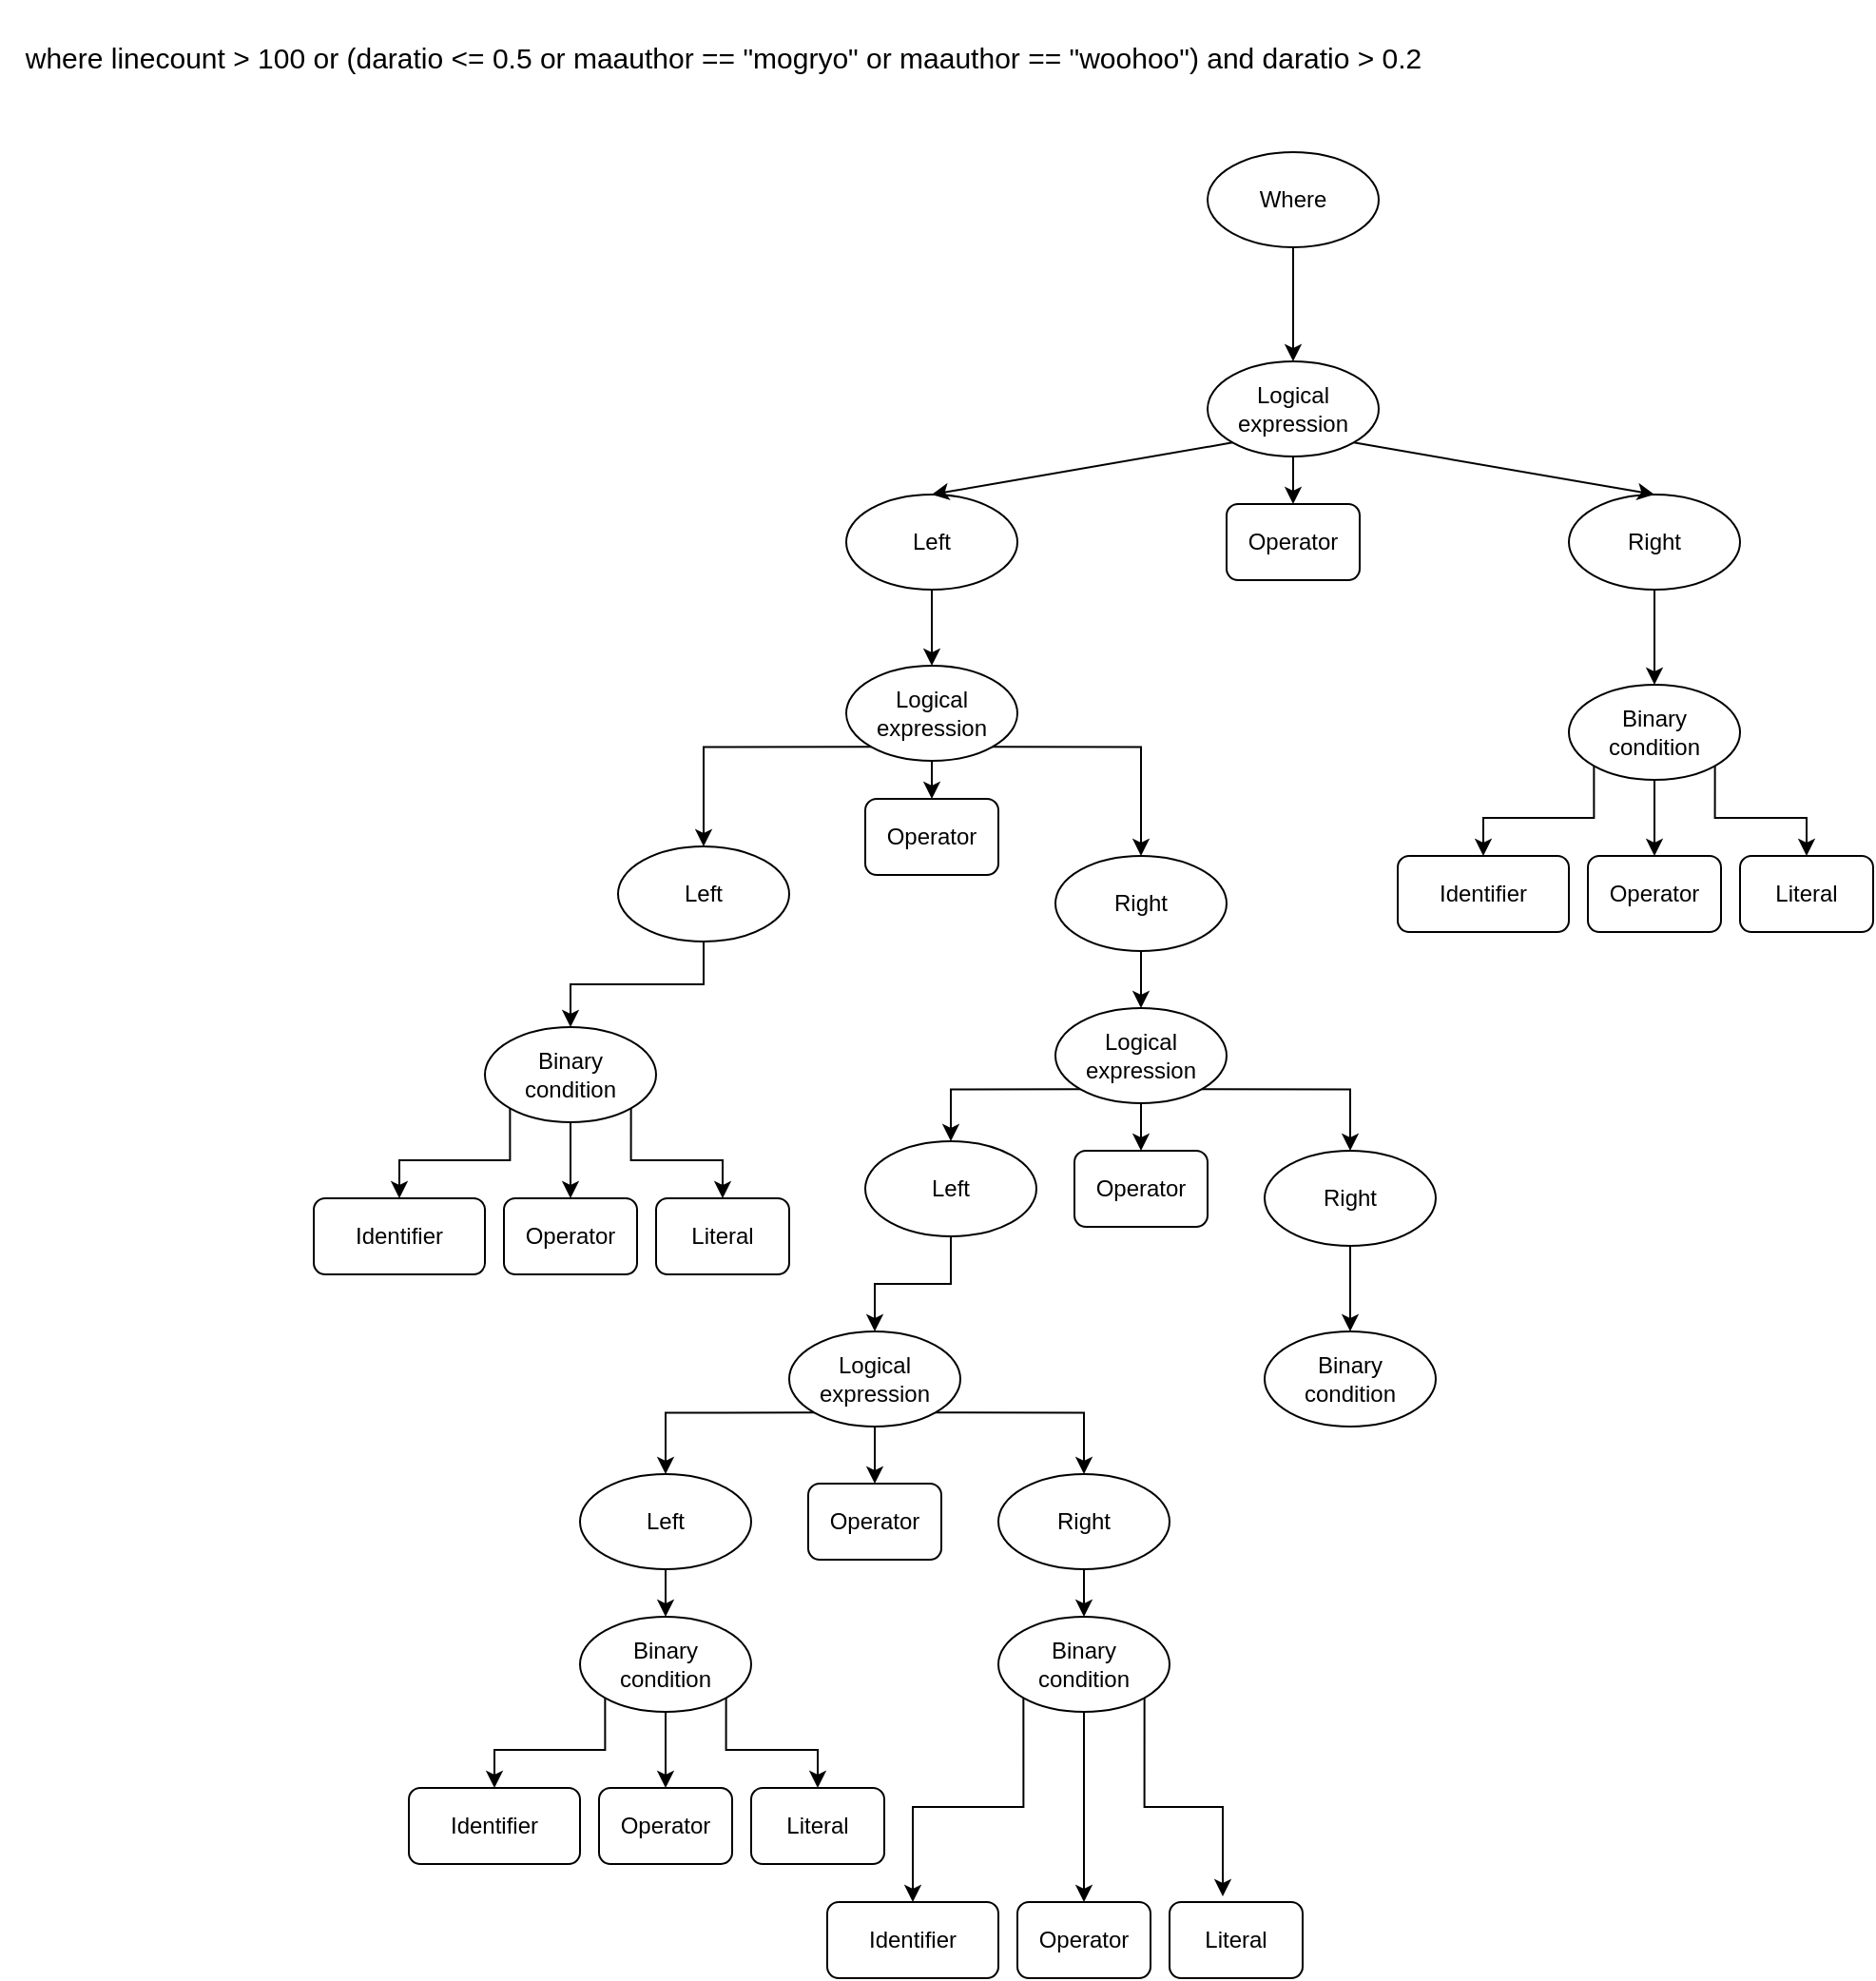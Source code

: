 <mxfile version="20.5.3" type="embed"><diagram id="5IHmI_3BpE9FOhScSwfx" name="Страница 1"><mxGraphModel dx="702" dy="589" grid="1" gridSize="10" guides="1" tooltips="1" connect="1" arrows="1" fold="1" page="1" pageScale="1" pageWidth="1169" pageHeight="1654" math="0" shadow="0"><root><mxCell id="0"/><mxCell id="1" parent="0"/><mxCell id="54" style="edgeStyle=orthogonalEdgeStyle;rounded=0;orthogonalLoop=1;jettySize=auto;html=1;exitX=0.5;exitY=1;exitDx=0;exitDy=0;" edge="1" parent="1" source="2" target="53"><mxGeometry relative="1" as="geometry"/></mxCell><mxCell id="2" value="Logical expression" style="ellipse;whiteSpace=wrap;html=1;" parent="1" vertex="1"><mxGeometry x="660" y="210" width="90" height="50" as="geometry"/></mxCell><mxCell id="3" value="Literal" style="rounded=1;whiteSpace=wrap;html=1;" parent="1" vertex="1"><mxGeometry x="940" y="470" width="70" height="40" as="geometry"/></mxCell><mxCell id="4" value="Operator" style="rounded=1;whiteSpace=wrap;html=1;" parent="1" vertex="1"><mxGeometry x="860" y="470" width="70" height="40" as="geometry"/></mxCell><mxCell id="5" value="Identifier" style="rounded=1;whiteSpace=wrap;html=1;" parent="1" vertex="1"><mxGeometry x="760" y="470" width="90" height="40" as="geometry"/></mxCell><mxCell id="22" value="Where" style="ellipse;whiteSpace=wrap;html=1;" parent="1" vertex="1"><mxGeometry x="660" y="100" width="90" height="50" as="geometry"/></mxCell><mxCell id="29" value="" style="endArrow=classic;html=1;exitX=0.5;exitY=1;exitDx=0;exitDy=0;entryX=0.5;entryY=0;entryDx=0;entryDy=0;" parent="1" source="22" target="2" edge="1"><mxGeometry width="50" height="50" relative="1" as="geometry"><mxPoint x="480" y="240" as="sourcePoint"/><mxPoint x="530" y="190" as="targetPoint"/></mxGeometry></mxCell><mxCell id="47" style="edgeStyle=orthogonalEdgeStyle;rounded=0;orthogonalLoop=1;jettySize=auto;html=1;exitX=0;exitY=1;exitDx=0;exitDy=0;entryX=0.5;entryY=0;entryDx=0;entryDy=0;" edge="1" parent="1" source="36" target="5"><mxGeometry relative="1" as="geometry"/></mxCell><mxCell id="48" style="edgeStyle=orthogonalEdgeStyle;rounded=0;orthogonalLoop=1;jettySize=auto;html=1;exitX=0.5;exitY=1;exitDx=0;exitDy=0;entryX=0.5;entryY=0;entryDx=0;entryDy=0;" edge="1" parent="1" source="36" target="4"><mxGeometry relative="1" as="geometry"/></mxCell><mxCell id="49" style="edgeStyle=orthogonalEdgeStyle;rounded=0;orthogonalLoop=1;jettySize=auto;html=1;exitX=1;exitY=1;exitDx=0;exitDy=0;entryX=0.5;entryY=0;entryDx=0;entryDy=0;" edge="1" parent="1" source="36" target="3"><mxGeometry relative="1" as="geometry"/></mxCell><mxCell id="36" value="Binary&lt;br&gt;condition" style="ellipse;whiteSpace=wrap;html=1;" vertex="1" parent="1"><mxGeometry x="850" y="380" width="90" height="50" as="geometry"/></mxCell><mxCell id="51" style="edgeStyle=orthogonalEdgeStyle;rounded=0;orthogonalLoop=1;jettySize=auto;html=1;exitX=0.5;exitY=1;exitDx=0;exitDy=0;entryX=0.5;entryY=0;entryDx=0;entryDy=0;" edge="1" parent="1" source="40" target="50"><mxGeometry relative="1" as="geometry"/></mxCell><mxCell id="40" value="Left" style="ellipse;whiteSpace=wrap;html=1;" vertex="1" parent="1"><mxGeometry x="470" y="280" width="90" height="50" as="geometry"/></mxCell><mxCell id="41" value="Right" style="ellipse;whiteSpace=wrap;html=1;" vertex="1" parent="1"><mxGeometry x="850" y="280" width="90" height="50" as="geometry"/></mxCell><mxCell id="42" value="" style="endArrow=classic;html=1;rounded=0;exitX=0;exitY=1;exitDx=0;exitDy=0;entryX=0.5;entryY=0;entryDx=0;entryDy=0;" edge="1" parent="1" source="2" target="40"><mxGeometry width="50" height="50" relative="1" as="geometry"><mxPoint x="570" y="310" as="sourcePoint"/><mxPoint x="620" y="260" as="targetPoint"/></mxGeometry></mxCell><mxCell id="43" value="" style="endArrow=classic;html=1;rounded=0;exitX=1;exitY=1;exitDx=0;exitDy=0;entryX=0.5;entryY=0;entryDx=0;entryDy=0;" edge="1" parent="1" source="2" target="41"><mxGeometry width="50" height="50" relative="1" as="geometry"><mxPoint x="683.18" y="262.678" as="sourcePoint"/><mxPoint x="635" y="330" as="targetPoint"/></mxGeometry></mxCell><mxCell id="44" value="" style="endArrow=classic;html=1;rounded=0;exitX=0.5;exitY=1;exitDx=0;exitDy=0;entryX=0.5;entryY=0;entryDx=0;entryDy=0;" edge="1" parent="1" source="41" target="36"><mxGeometry width="50" height="50" relative="1" as="geometry"><mxPoint x="740" y="420" as="sourcePoint"/><mxPoint x="790" y="370" as="targetPoint"/></mxGeometry></mxCell><mxCell id="57" style="edgeStyle=orthogonalEdgeStyle;rounded=0;orthogonalLoop=1;jettySize=auto;html=1;exitX=0;exitY=1;exitDx=0;exitDy=0;entryX=0.5;entryY=0;entryDx=0;entryDy=0;" edge="1" parent="1" source="50" target="55"><mxGeometry relative="1" as="geometry"/></mxCell><mxCell id="58" style="edgeStyle=orthogonalEdgeStyle;rounded=0;orthogonalLoop=1;jettySize=auto;html=1;exitX=1;exitY=1;exitDx=0;exitDy=0;entryX=0.5;entryY=0;entryDx=0;entryDy=0;" edge="1" parent="1" source="50" target="56"><mxGeometry relative="1" as="geometry"/></mxCell><mxCell id="60" style="edgeStyle=orthogonalEdgeStyle;rounded=0;orthogonalLoop=1;jettySize=auto;html=1;exitX=0.5;exitY=1;exitDx=0;exitDy=0;entryX=0.5;entryY=0;entryDx=0;entryDy=0;" edge="1" parent="1" source="50" target="59"><mxGeometry relative="1" as="geometry"/></mxCell><mxCell id="50" value="Logical expression" style="ellipse;whiteSpace=wrap;html=1;" vertex="1" parent="1"><mxGeometry x="470" y="370" width="90" height="50" as="geometry"/></mxCell><mxCell id="53" value="Operator" style="rounded=1;whiteSpace=wrap;html=1;" vertex="1" parent="1"><mxGeometry x="670" y="285" width="70" height="40" as="geometry"/></mxCell><mxCell id="75" style="edgeStyle=orthogonalEdgeStyle;rounded=0;orthogonalLoop=1;jettySize=auto;html=1;exitX=0.5;exitY=1;exitDx=0;exitDy=0;" edge="1" parent="1" source="55" target="64"><mxGeometry relative="1" as="geometry"/></mxCell><mxCell id="55" value="Left" style="ellipse;whiteSpace=wrap;html=1;" vertex="1" parent="1"><mxGeometry x="350" y="465" width="90" height="50" as="geometry"/></mxCell><mxCell id="70" style="edgeStyle=orthogonalEdgeStyle;rounded=0;orthogonalLoop=1;jettySize=auto;html=1;exitX=0.5;exitY=1;exitDx=0;exitDy=0;entryX=0.5;entryY=0;entryDx=0;entryDy=0;" edge="1" parent="1" source="56" target="69"><mxGeometry relative="1" as="geometry"/></mxCell><mxCell id="56" value="Right" style="ellipse;whiteSpace=wrap;html=1;" vertex="1" parent="1"><mxGeometry x="580" y="470" width="90" height="50" as="geometry"/></mxCell><mxCell id="59" value="Operator" style="rounded=1;whiteSpace=wrap;html=1;" vertex="1" parent="1"><mxGeometry x="480" y="440" width="70" height="40" as="geometry"/></mxCell><mxCell id="61" value="Literal" style="rounded=1;whiteSpace=wrap;html=1;" vertex="1" parent="1"><mxGeometry x="370" y="650" width="70" height="40" as="geometry"/></mxCell><mxCell id="62" value="Operator" style="rounded=1;whiteSpace=wrap;html=1;" vertex="1" parent="1"><mxGeometry x="290" y="650" width="70" height="40" as="geometry"/></mxCell><mxCell id="63" value="Identifier" style="rounded=1;whiteSpace=wrap;html=1;" vertex="1" parent="1"><mxGeometry x="190" y="650" width="90" height="40" as="geometry"/></mxCell><mxCell id="66" style="edgeStyle=orthogonalEdgeStyle;rounded=0;orthogonalLoop=1;jettySize=auto;html=1;exitX=0;exitY=1;exitDx=0;exitDy=0;entryX=0.5;entryY=0;entryDx=0;entryDy=0;" edge="1" parent="1" source="64" target="63"><mxGeometry relative="1" as="geometry"/></mxCell><mxCell id="67" style="edgeStyle=orthogonalEdgeStyle;rounded=0;orthogonalLoop=1;jettySize=auto;html=1;exitX=0.5;exitY=1;exitDx=0;exitDy=0;entryX=0.5;entryY=0;entryDx=0;entryDy=0;" edge="1" parent="1" source="64" target="62"><mxGeometry relative="1" as="geometry"/></mxCell><mxCell id="68" style="edgeStyle=orthogonalEdgeStyle;rounded=0;orthogonalLoop=1;jettySize=auto;html=1;exitX=1;exitY=1;exitDx=0;exitDy=0;entryX=0.5;entryY=0;entryDx=0;entryDy=0;" edge="1" parent="1" source="64" target="61"><mxGeometry relative="1" as="geometry"/></mxCell><mxCell id="64" value="Binary&lt;br&gt;condition" style="ellipse;whiteSpace=wrap;html=1;" vertex="1" parent="1"><mxGeometry x="280" y="560" width="90" height="50" as="geometry"/></mxCell><mxCell id="72" style="edgeStyle=orthogonalEdgeStyle;rounded=0;orthogonalLoop=1;jettySize=auto;html=1;exitX=0.5;exitY=1;exitDx=0;exitDy=0;entryX=0.5;entryY=0;entryDx=0;entryDy=0;" edge="1" parent="1" source="69" target="71"><mxGeometry relative="1" as="geometry"/></mxCell><mxCell id="78" style="edgeStyle=orthogonalEdgeStyle;rounded=0;orthogonalLoop=1;jettySize=auto;html=1;exitX=0;exitY=1;exitDx=0;exitDy=0;entryX=0.5;entryY=0;entryDx=0;entryDy=0;" edge="1" parent="1" source="69" target="76"><mxGeometry relative="1" as="geometry"/></mxCell><mxCell id="79" style="edgeStyle=orthogonalEdgeStyle;rounded=0;orthogonalLoop=1;jettySize=auto;html=1;exitX=1;exitY=1;exitDx=0;exitDy=0;entryX=0.5;entryY=0;entryDx=0;entryDy=0;" edge="1" parent="1" source="69" target="77"><mxGeometry relative="1" as="geometry"/></mxCell><mxCell id="69" value="Logical expression" style="ellipse;whiteSpace=wrap;html=1;" vertex="1" parent="1"><mxGeometry x="580" y="550" width="90" height="50" as="geometry"/></mxCell><mxCell id="71" value="Operator" style="rounded=1;whiteSpace=wrap;html=1;" vertex="1" parent="1"><mxGeometry x="590" y="625" width="70" height="40" as="geometry"/></mxCell><mxCell id="81" style="edgeStyle=orthogonalEdgeStyle;rounded=0;orthogonalLoop=1;jettySize=auto;html=1;exitX=0.5;exitY=1;exitDx=0;exitDy=0;" edge="1" parent="1" source="76" target="80"><mxGeometry relative="1" as="geometry"/></mxCell><mxCell id="76" value="Left" style="ellipse;whiteSpace=wrap;html=1;" vertex="1" parent="1"><mxGeometry x="480" y="620" width="90" height="50" as="geometry"/></mxCell><mxCell id="95" style="edgeStyle=orthogonalEdgeStyle;rounded=0;orthogonalLoop=1;jettySize=auto;html=1;exitX=0.5;exitY=1;exitDx=0;exitDy=0;entryX=0.5;entryY=0;entryDx=0;entryDy=0;" edge="1" parent="1" source="77" target="94"><mxGeometry relative="1" as="geometry"/></mxCell><mxCell id="77" value="Right" style="ellipse;whiteSpace=wrap;html=1;" vertex="1" parent="1"><mxGeometry x="690" y="625" width="90" height="50" as="geometry"/></mxCell><mxCell id="85" style="edgeStyle=orthogonalEdgeStyle;rounded=0;orthogonalLoop=1;jettySize=auto;html=1;exitX=0;exitY=1;exitDx=0;exitDy=0;entryX=0.5;entryY=0;entryDx=0;entryDy=0;" edge="1" parent="1" source="80" target="82"><mxGeometry relative="1" as="geometry"/></mxCell><mxCell id="86" style="edgeStyle=orthogonalEdgeStyle;rounded=0;orthogonalLoop=1;jettySize=auto;html=1;exitX=0.5;exitY=1;exitDx=0;exitDy=0;entryX=0.5;entryY=0;entryDx=0;entryDy=0;" edge="1" parent="1" source="80" target="83"><mxGeometry relative="1" as="geometry"/></mxCell><mxCell id="87" style="edgeStyle=orthogonalEdgeStyle;rounded=0;orthogonalLoop=1;jettySize=auto;html=1;exitX=1;exitY=1;exitDx=0;exitDy=0;entryX=0.5;entryY=0;entryDx=0;entryDy=0;" edge="1" parent="1" source="80" target="84"><mxGeometry relative="1" as="geometry"/></mxCell><mxCell id="80" value="Logical expression" style="ellipse;whiteSpace=wrap;html=1;" vertex="1" parent="1"><mxGeometry x="440" y="720" width="90" height="50" as="geometry"/></mxCell><mxCell id="90" style="edgeStyle=orthogonalEdgeStyle;rounded=0;orthogonalLoop=1;jettySize=auto;html=1;exitX=0.5;exitY=1;exitDx=0;exitDy=0;entryX=0.5;entryY=0;entryDx=0;entryDy=0;" edge="1" parent="1" source="82" target="88"><mxGeometry relative="1" as="geometry"/></mxCell><mxCell id="82" value="Left" style="ellipse;whiteSpace=wrap;html=1;" vertex="1" parent="1"><mxGeometry x="330" y="795" width="90" height="50" as="geometry"/></mxCell><mxCell id="83" value="Operator" style="rounded=1;whiteSpace=wrap;html=1;" vertex="1" parent="1"><mxGeometry x="450" y="800" width="70" height="40" as="geometry"/></mxCell><mxCell id="92" style="edgeStyle=orthogonalEdgeStyle;rounded=0;orthogonalLoop=1;jettySize=auto;html=1;exitX=0.5;exitY=1;exitDx=0;exitDy=0;" edge="1" parent="1" source="84" target="89"><mxGeometry relative="1" as="geometry"/></mxCell><mxCell id="84" value="Right" style="ellipse;whiteSpace=wrap;html=1;" vertex="1" parent="1"><mxGeometry x="550" y="795" width="90" height="50" as="geometry"/></mxCell><mxCell id="102" style="edgeStyle=orthogonalEdgeStyle;rounded=0;orthogonalLoop=1;jettySize=auto;html=1;exitX=0;exitY=1;exitDx=0;exitDy=0;entryX=0.5;entryY=0;entryDx=0;entryDy=0;" edge="1" parent="1" source="88" target="98"><mxGeometry relative="1" as="geometry"/></mxCell><mxCell id="103" style="edgeStyle=orthogonalEdgeStyle;rounded=0;orthogonalLoop=1;jettySize=auto;html=1;exitX=0.5;exitY=1;exitDx=0;exitDy=0;entryX=0.5;entryY=0;entryDx=0;entryDy=0;" edge="1" parent="1" source="88" target="97"><mxGeometry relative="1" as="geometry"/></mxCell><mxCell id="104" style="edgeStyle=orthogonalEdgeStyle;rounded=0;orthogonalLoop=1;jettySize=auto;html=1;exitX=1;exitY=1;exitDx=0;exitDy=0;" edge="1" parent="1" source="88" target="96"><mxGeometry relative="1" as="geometry"/></mxCell><mxCell id="88" value="Binary&lt;br&gt;condition" style="ellipse;whiteSpace=wrap;html=1;" vertex="1" parent="1"><mxGeometry x="330" y="870" width="90" height="50" as="geometry"/></mxCell><mxCell id="105" style="edgeStyle=orthogonalEdgeStyle;rounded=0;orthogonalLoop=1;jettySize=auto;html=1;exitX=0;exitY=1;exitDx=0;exitDy=0;" edge="1" parent="1" source="89" target="101"><mxGeometry relative="1" as="geometry"/></mxCell><mxCell id="106" style="edgeStyle=orthogonalEdgeStyle;rounded=0;orthogonalLoop=1;jettySize=auto;html=1;exitX=0.5;exitY=1;exitDx=0;exitDy=0;" edge="1" parent="1" source="89" target="100"><mxGeometry relative="1" as="geometry"/></mxCell><mxCell id="107" style="edgeStyle=orthogonalEdgeStyle;rounded=0;orthogonalLoop=1;jettySize=auto;html=1;exitX=1;exitY=1;exitDx=0;exitDy=0;entryX=0.4;entryY=-0.075;entryDx=0;entryDy=0;entryPerimeter=0;" edge="1" parent="1" source="89" target="99"><mxGeometry relative="1" as="geometry"/></mxCell><mxCell id="89" value="Binary&lt;br&gt;condition" style="ellipse;whiteSpace=wrap;html=1;" vertex="1" parent="1"><mxGeometry x="550" y="870" width="90" height="50" as="geometry"/></mxCell><mxCell id="94" value="Binary&lt;br&gt;condition" style="ellipse;whiteSpace=wrap;html=1;" vertex="1" parent="1"><mxGeometry x="690" y="720" width="90" height="50" as="geometry"/></mxCell><mxCell id="96" value="Literal" style="rounded=1;whiteSpace=wrap;html=1;" vertex="1" parent="1"><mxGeometry x="420" y="960" width="70" height="40" as="geometry"/></mxCell><mxCell id="97" value="Operator" style="rounded=1;whiteSpace=wrap;html=1;" vertex="1" parent="1"><mxGeometry x="340" y="960" width="70" height="40" as="geometry"/></mxCell><mxCell id="98" value="Identifier" style="rounded=1;whiteSpace=wrap;html=1;" vertex="1" parent="1"><mxGeometry x="240" y="960" width="90" height="40" as="geometry"/></mxCell><mxCell id="99" value="Literal" style="rounded=1;whiteSpace=wrap;html=1;" vertex="1" parent="1"><mxGeometry x="640" y="1020" width="70" height="40" as="geometry"/></mxCell><mxCell id="100" value="Operator" style="rounded=1;whiteSpace=wrap;html=1;" vertex="1" parent="1"><mxGeometry x="560" y="1020" width="70" height="40" as="geometry"/></mxCell><mxCell id="101" value="Identifier" style="rounded=1;whiteSpace=wrap;html=1;" vertex="1" parent="1"><mxGeometry x="460" y="1020" width="90" height="40" as="geometry"/></mxCell><mxCell id="109" value="&lt;p style=&quot;line-height: 120%; font-size: 15px;&quot;&gt;where linecount &amp;gt; 100 or (daratio &amp;lt;= 0.5 or maauthor == &quot;mogryo&quot; or maauthor == &quot;woohoo&quot;) and daratio &amp;gt; 0.2&lt;/p&gt;" style="text;html=1;align=center;verticalAlign=middle;resizable=0;points=[];autosize=1;strokeColor=none;fillColor=none;" vertex="1" parent="1"><mxGeometry x="25" y="20" width="760" height="60" as="geometry"/></mxCell></root></mxGraphModel></diagram></mxfile>